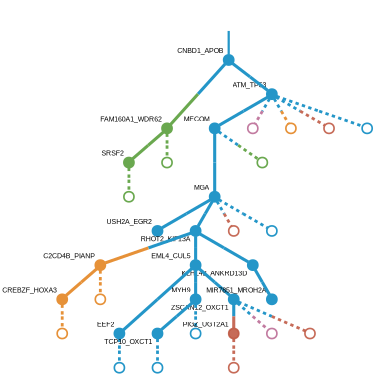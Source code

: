 strict digraph  {
graph[splines=false]; nodesep=0.7; rankdir=TB; ranksep=0.6; forcelabels=true; dpi=600; size=2.5;
0 [color="#2496c8ff", fillcolor="#2496c8ff", fixedsize=true, fontname=Arial, fontsize="12pt", height="0.25", label="", penwidth=3, shape=circle, style=filled, xlabel=CNBD1_APOB];
2 [color="#6aa84fff", fillcolor="#6aa84fff", fixedsize=true, fontname=Arial, fontsize="12pt", height="0.25", label="", penwidth=3, shape=circle, style=filled, xlabel=FAM160A1_WDR62];
5 [color="#2496c8ff", fillcolor="#2496c8ff", fixedsize=true, fontname=Arial, fontsize="12pt", height="0.25", label="", penwidth=3, shape=circle, style=filled, xlabel=ATM_TP53];
1 [color="#2496c8ff", fillcolor="#2496c8ff", fixedsize=true, fontname=Arial, fontsize="12pt", height="0.25", label="", penwidth=3, shape=circle, style=filled, xlabel=MGA];
10 [color="#2496c8ff", fillcolor="#2496c8ff", fixedsize=true, fontname=Arial, fontsize="12pt", height="0.25", label="", penwidth=3, shape=circle, style=filled, xlabel=USH2A_EGR2];
17 [color="#2496c8ff", fillcolor="#2496c8ff", fixedsize=true, fontname=Arial, fontsize="12pt", height="0.25", label="", penwidth=3, shape=circle, style=filled, xlabel=RHOT2_KIF13A];
26 [color="#be5742e1", fillcolor="#be5742e1", fixedsize=true, fontname=Arial, fontsize="12pt", height="0.25", label="", penwidth=3, shape=circle, style=solid, xlabel=""];
30 [color="#2496c8ff", fillcolor="#2496c8ff", fixedsize=true, fontname=Arial, fontsize="12pt", height="0.25", label="", penwidth=3, shape=circle, style=solid, xlabel=""];
7 [color="#6aa84fff", fillcolor="#6aa84fff", fixedsize=true, fontname=Arial, fontsize="12pt", height="0.25", label="", penwidth=3, shape=circle, style=filled, xlabel=SRSF2];
18 [color="#6aa84fff", fillcolor="#6aa84fff", fixedsize=true, fontname=Arial, fontsize="12pt", height="0.25", label="", penwidth=3, shape=circle, style=solid, xlabel=""];
3 [color="#2496c8ff", fillcolor="#2496c8ff", fixedsize=true, fontname=Arial, fontsize="12pt", height="0.25", label="", penwidth=3, shape=circle, style=filled, xlabel=EEF2];
31 [color="#2496c8ff", fillcolor="#2496c8ff", fixedsize=true, fontname=Arial, fontsize="12pt", height="0.25", label="", penwidth=3, shape=circle, style=solid, xlabel=""];
4 [color="#2496c8ff", fillcolor="#2496c8ff", fixedsize=true, fontname=Arial, fontsize="12pt", height="0.25", label="", penwidth=3, shape=circle, style=filled, xlabel=MECOM];
19 [color="#6aa84fff", fillcolor="#6aa84fff", fixedsize=true, fontname=Arial, fontsize="12pt", height="0.25", label="", penwidth=3, shape=circle, style=solid, xlabel=""];
21 [color="#c27ba0ff", fillcolor="#c27ba0ff", fixedsize=true, fontname=Arial, fontsize="12pt", height="0.25", label="", penwidth=3, shape=circle, style=solid, xlabel=""];
23 [color="#e69138ff", fillcolor="#e69138ff", fixedsize=true, fontname=Arial, fontsize="12pt", height="0.25", label="", penwidth=3, shape=circle, style=solid, xlabel=""];
27 [color="#be5742e1", fillcolor="#be5742e1", fixedsize=true, fontname=Arial, fontsize="12pt", height="0.25", label="", penwidth=3, shape=circle, style=solid, xlabel=""];
32 [color="#2496c8ff", fillcolor="#2496c8ff", fixedsize=true, fontname=Arial, fontsize="12pt", height="0.25", label="", penwidth=3, shape=circle, style=solid, xlabel=""];
20 [color="#6aa84fff", fillcolor="#6aa84fff", fixedsize=true, fontname=Arial, fontsize="12pt", height="0.25", label="", penwidth=3, shape=circle, style=solid, xlabel=""];
8 [color="#e69138ff", fillcolor="#e69138ff", fixedsize=true, fontname=Arial, fontsize="12pt", height="0.25", label="", penwidth=3, shape=circle, style=filled, xlabel=C2CD4B_PIANP];
13 [color="#e69138ff", fillcolor="#e69138ff", fixedsize=true, fontname=Arial, fontsize="12pt", height="0.25", label="", penwidth=3, shape=circle, style=filled, xlabel=CREBZF_HOXA3];
24 [color="#e69138ff", fillcolor="#e69138ff", fixedsize=true, fontname=Arial, fontsize="12pt", height="0.25", label="", penwidth=3, shape=circle, style=solid, xlabel=""];
9 [color="#2496c8ff", fillcolor="#2496c8ff", fixedsize=true, fontname=Arial, fontsize="12pt", height="0.25", label="", penwidth=3, shape=circle, style=filled, xlabel=EML4_CUL5];
12 [color="#2496c8ff", fillcolor="#2496c8ff", fixedsize=true, fontname=Arial, fontsize="12pt", height="0.25", label="", penwidth=3, shape=circle, style=filled, xlabel=MYH9];
14 [color="#2496c8ff", fillcolor="#2496c8ff", fixedsize=true, fontname=Arial, fontsize="12pt", height="0.25", label="", penwidth=3, shape=circle, style=filled, xlabel=ZSCAN12_OXCT1];
11 [color="#be5742e1", fillcolor="#be5742e1", fixedsize=true, fontname=Arial, fontsize="12pt", height="0.25", label="", penwidth=3, shape=circle, style=filled, xlabel=PIGZ_UGT2A1];
28 [color="#be5742e1", fillcolor="#be5742e1", fixedsize=true, fontname=Arial, fontsize="12pt", height="0.25", label="", penwidth=3, shape=circle, style=solid, xlabel=""];
15 [color="#2496c8ff", fillcolor="#2496c8ff", fixedsize=true, fontname=Arial, fontsize="12pt", height="0.25", label="", penwidth=3, shape=circle, style=filled, xlabel=TCP10_OXCT1];
33 [color="#2496c8ff", fillcolor="#2496c8ff", fixedsize=true, fontname=Arial, fontsize="12pt", height="0.25", label="", penwidth=3, shape=circle, style=solid, xlabel=""];
25 [color="#e69138ff", fillcolor="#e69138ff", fixedsize=true, fontname=Arial, fontsize="12pt", height="0.25", label="", penwidth=3, shape=circle, style=solid, xlabel=""];
22 [color="#c27ba0ff", fillcolor="#c27ba0ff", fixedsize=true, fontname=Arial, fontsize="12pt", height="0.25", label="", penwidth=3, shape=circle, style=solid, xlabel=""];
29 [color="#be5742e1", fillcolor="#be5742e1", fixedsize=true, fontname=Arial, fontsize="12pt", height="0.25", label="", penwidth=3, shape=circle, style=solid, xlabel=""];
34 [color="#2496c8ff", fillcolor="#2496c8ff", fixedsize=true, fontname=Arial, fontsize="12pt", height="0.25", label="", penwidth=3, shape=circle, style=solid, xlabel=""];
16 [color="#2496c8ff", fillcolor="#2496c8ff", fixedsize=true, fontname=Arial, fontsize="12pt", height="0.25", label="", penwidth=3, shape=circle, style=filled, xlabel=KLHL42_ANKRD13D];
6 [color="#2496c8ff", fillcolor="#2496c8ff", fixedsize=true, fontname=Arial, fontsize="12pt", height="0.25", label="", penwidth=3, shape=circle, style=filled, xlabel=MIR7851_MROH2A];
normal [label="", penwidth=3, style=invis, xlabel=CNBD1_APOB];
0 -> 2  [arrowsize=0, color="#2496c8ff;0.5:#6aa84fff", minlen="2.392857313156128", penwidth="5.5", style=solid];
0 -> 5  [arrowsize=0, color="#2496c8ff;0.5:#2496c8ff", minlen="1.6428571939468384", penwidth="5.5", style=solid];
2 -> 7  [arrowsize=0, color="#6aa84fff;0.5:#6aa84fff", minlen="1.5892857313156128", penwidth="5.5", style=solid];
2 -> 18  [arrowsize=0, color="#6aa84fff;0.5:#6aa84fff", minlen="1.1607142686843872", penwidth=5, style=dashed];
5 -> 4  [arrowsize=0, color="#2496c8ff;0.5:#2496c8ff", minlen="1.9107142686843872", penwidth="5.5", style=solid];
5 -> 21  [arrowsize=0, color="#2496c8ff;0.5:#c27ba0ff", minlen="1.1607142686843872", penwidth=5, style=dashed];
5 -> 23  [arrowsize=0, color="#2496c8ff;0.5:#e69138ff", minlen="1.1607142686843872", penwidth=5, style=dashed];
5 -> 27  [arrowsize=0, color="#2496c8ff;0.5:#be5742e1", minlen="1.1607142686843872", penwidth=5, style=dashed];
5 -> 32  [arrowsize=0, color="#2496c8ff;0.5:#2496c8ff", minlen="1.1607142686843872", penwidth=5, style=dashed];
1 -> 10  [arrowsize=0, color="#2496c8ff;0.5:#2496c8ff", minlen="1.4285714626312256", penwidth="5.5", style=solid];
1 -> 17  [arrowsize=0, color="#2496c8ff;0.5:#2496c8ff", minlen="1.3214285373687744", penwidth="5.5", style=solid];
1 -> 26  [arrowsize=0, color="#2496c8ff;0.5:#be5742e1", minlen="1.1607142686843872", penwidth=5, style=dashed];
1 -> 30  [arrowsize=0, color="#2496c8ff;0.5:#2496c8ff", minlen="1.1607142686843872", penwidth=5, style=dashed];
17 -> 8  [arrowsize=0, color="#2496c8ff;0.5:#e69138ff", minlen="1.5892857313156128", penwidth="5.5", style=solid];
17 -> 9  [arrowsize=0, color="#2496c8ff;0.5:#2496c8ff", minlen="1.4821429252624512", penwidth="5.5", style=solid];
17 -> 16  [arrowsize=0, color="#2496c8ff;0.5:#2496c8ff", minlen="1.3214285373687744", penwidth="5.5", style=solid];
7 -> 20  [arrowsize=0, color="#6aa84fff;0.5:#6aa84fff", minlen="1.1607142686843872", penwidth=5, style=dashed];
3 -> 31  [arrowsize=0, color="#2496c8ff;0.5:#2496c8ff", minlen="1.1607142686843872", penwidth=5, style=dashed];
4 -> 1  [arrowsize=0, color="#2496c8ff;0.5:#2496c8ff", minlen="2.5", penwidth="5.5", style=solid];
4 -> 19  [arrowsize=0, color="#2496c8ff;0.5:#6aa84fff", minlen="1.1607142686843872", penwidth=5, style=dashed];
8 -> 13  [arrowsize=0, color="#e69138ff;0.5:#e69138ff", minlen="1.375", penwidth="5.5", style=solid];
8 -> 24  [arrowsize=0, color="#e69138ff;0.5:#e69138ff", minlen="1.1607142686843872", penwidth=5, style=dashed];
13 -> 25  [arrowsize=0, color="#e69138ff;0.5:#e69138ff", minlen="1.1607142686843872", penwidth=5, style=dashed];
9 -> 3  [arrowsize=0, color="#2496c8ff;0.5:#2496c8ff", minlen="2.392857313156128", penwidth="5.5", style=solid];
9 -> 12  [arrowsize=0, color="#2496c8ff;0.5:#2496c8ff", minlen="1.375", penwidth="5.5", style=solid];
9 -> 14  [arrowsize=0, color="#2496c8ff;0.5:#2496c8ff", minlen="1.375", penwidth="5.5", style=solid];
12 -> 15  [arrowsize=0, color="#2496c8ff;0.5:#2496c8ff", minlen="1.3214285373687744", penwidth="5.5", style=solid];
12 -> 33  [arrowsize=0, color="#2496c8ff;0.5:#2496c8ff", minlen="1.1607142686843872", penwidth=5, style=dashed];
14 -> 11  [arrowsize=0, color="#2496c8ff;0.5:#be5742e1", minlen="1.4285714626312256", penwidth="5.5", style=solid];
14 -> 22  [arrowsize=0, color="#2496c8ff;0.5:#c27ba0ff", minlen="1.1607142686843872", penwidth=5, style=dashed];
14 -> 29  [arrowsize=0, color="#2496c8ff;0.5:#be5742e1", minlen="1.1607142686843872", penwidth=5, style=dashed];
11 -> 28  [arrowsize=0, color="#be5742e1;0.5:#be5742e1", minlen="1.1607142686843872", penwidth=5, style=dashed];
15 -> 34  [arrowsize=0, color="#2496c8ff;0.5:#2496c8ff", minlen="1.1607142686843872", penwidth=5, style=dashed];
16 -> 6  [arrowsize=0, color="#2496c8ff;0.5:#2496c8ff", minlen="1.6428571939468384", penwidth="5.5", style=solid];
normal -> 0  [arrowsize=0, color="#2496c8ff", label="", penwidth=4, style=solid];
}
